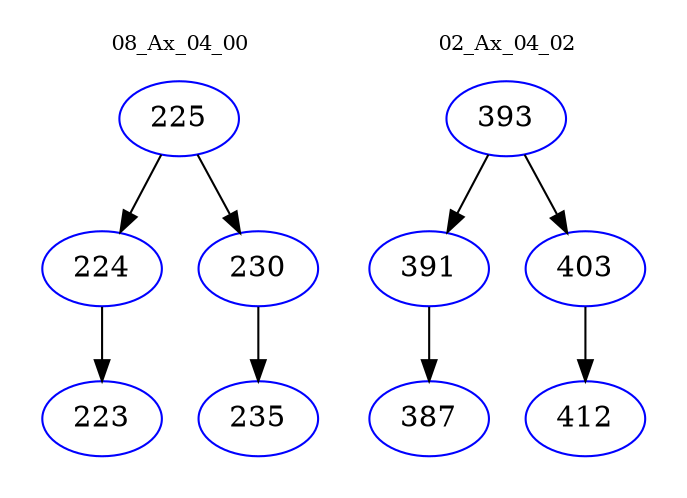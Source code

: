 digraph{
subgraph cluster_0 {
color = white
label = "08_Ax_04_00";
fontsize=10;
T0_225 [label="225", color="blue"]
T0_225 -> T0_224 [color="black"]
T0_224 [label="224", color="blue"]
T0_224 -> T0_223 [color="black"]
T0_223 [label="223", color="blue"]
T0_225 -> T0_230 [color="black"]
T0_230 [label="230", color="blue"]
T0_230 -> T0_235 [color="black"]
T0_235 [label="235", color="blue"]
}
subgraph cluster_1 {
color = white
label = "02_Ax_04_02";
fontsize=10;
T1_393 [label="393", color="blue"]
T1_393 -> T1_391 [color="black"]
T1_391 [label="391", color="blue"]
T1_391 -> T1_387 [color="black"]
T1_387 [label="387", color="blue"]
T1_393 -> T1_403 [color="black"]
T1_403 [label="403", color="blue"]
T1_403 -> T1_412 [color="black"]
T1_412 [label="412", color="blue"]
}
}
